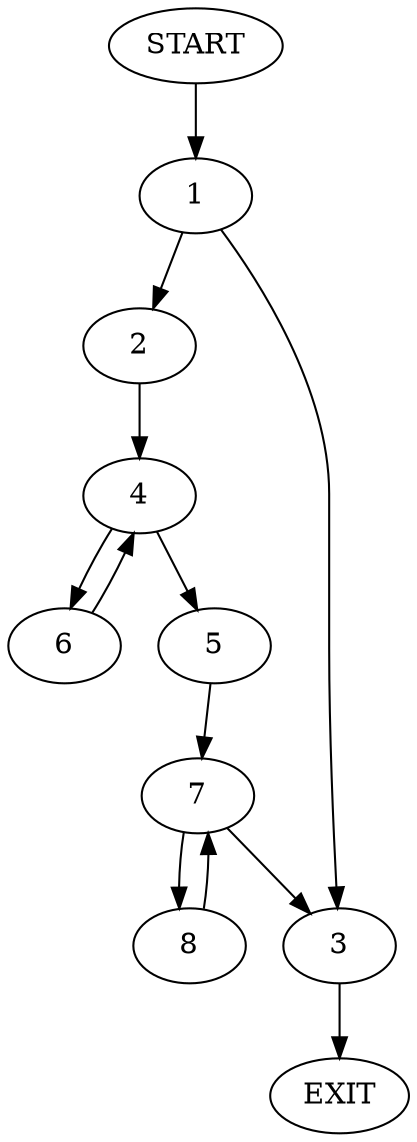 digraph {
0 [label="START"];
1;
2;
3;
4;
5;
6;
7;
8;
9 [label="EXIT"];
0 -> 1;
1 -> 2;
1 -> 3;
2 -> 4;
3 -> 9;
4 -> 5;
4 -> 6;
6 -> 4;
5 -> 7;
7 -> 8;
7 -> 3;
8 -> 7;
}